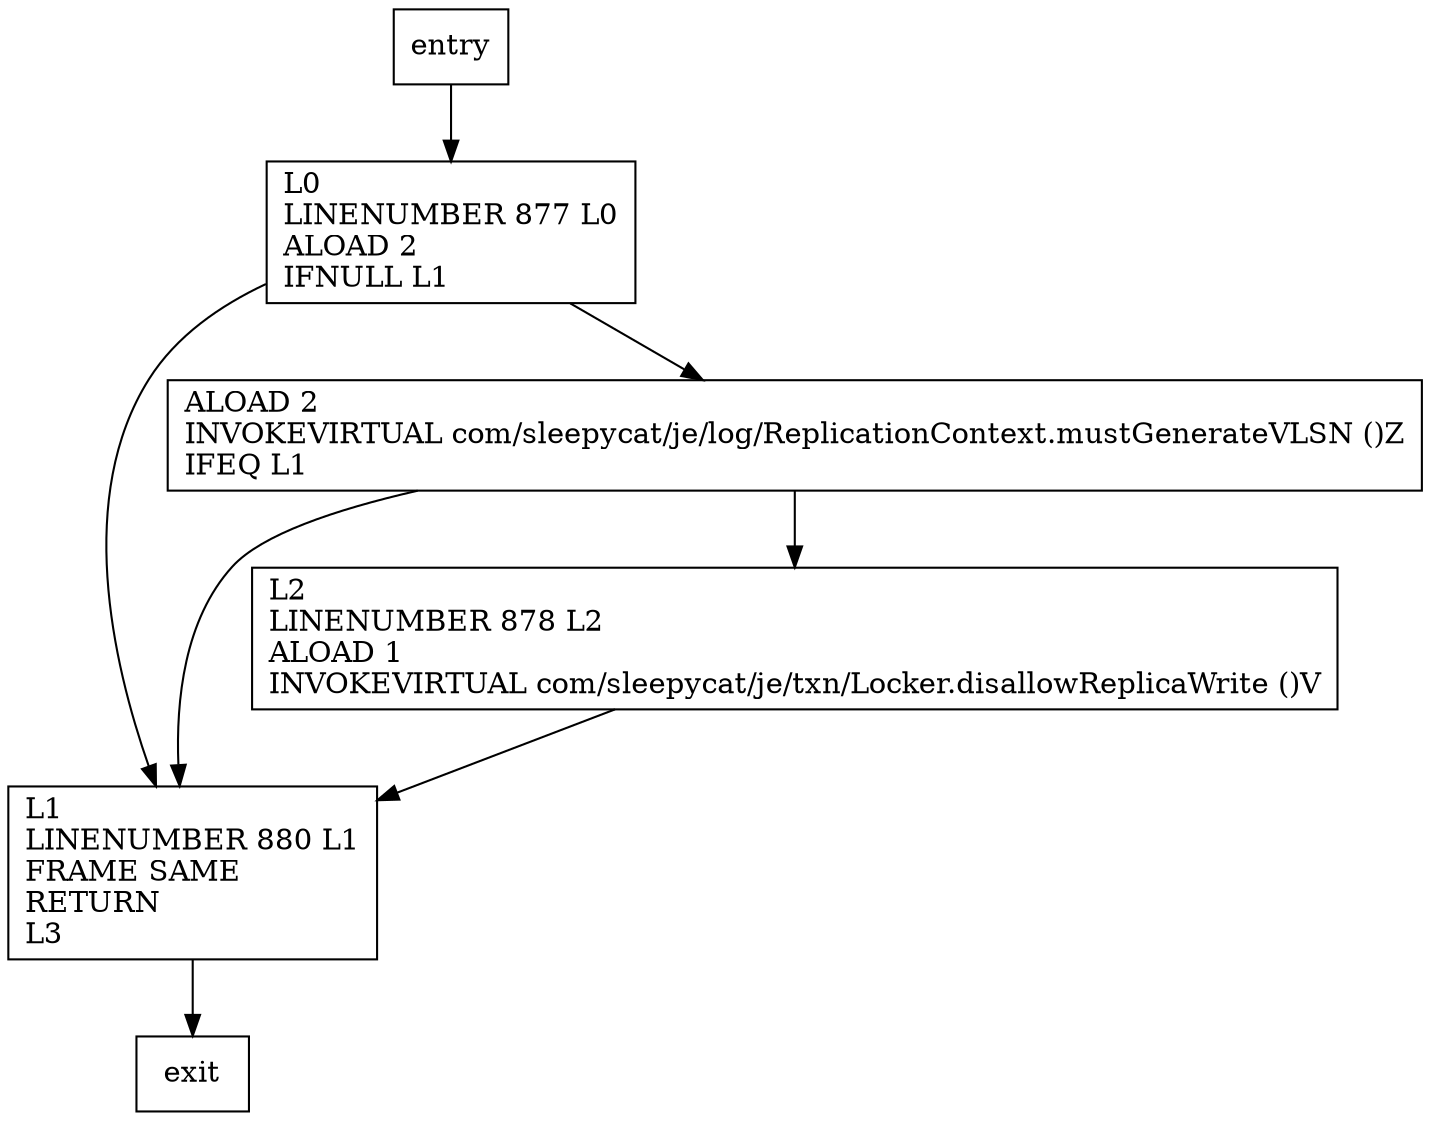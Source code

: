 digraph checkReplicaWrite {
node [shape=record];
1258120701 [label="L1\lLINENUMBER 880 L1\lFRAME SAME\lRETURN\lL3\l"];
1578052738 [label="L0\lLINENUMBER 877 L0\lALOAD 2\lIFNULL L1\l"];
159791010 [label="ALOAD 2\lINVOKEVIRTUAL com/sleepycat/je/log/ReplicationContext.mustGenerateVLSN ()Z\lIFEQ L1\l"];
337295973 [label="L2\lLINENUMBER 878 L2\lALOAD 1\lINVOKEVIRTUAL com/sleepycat/je/txn/Locker.disallowReplicaWrite ()V\l"];
entry;
exit;
entry -> 1578052738;
1258120701 -> exit;
1578052738 -> 1258120701;
1578052738 -> 159791010;
159791010 -> 1258120701;
159791010 -> 337295973;
337295973 -> 1258120701;
}
